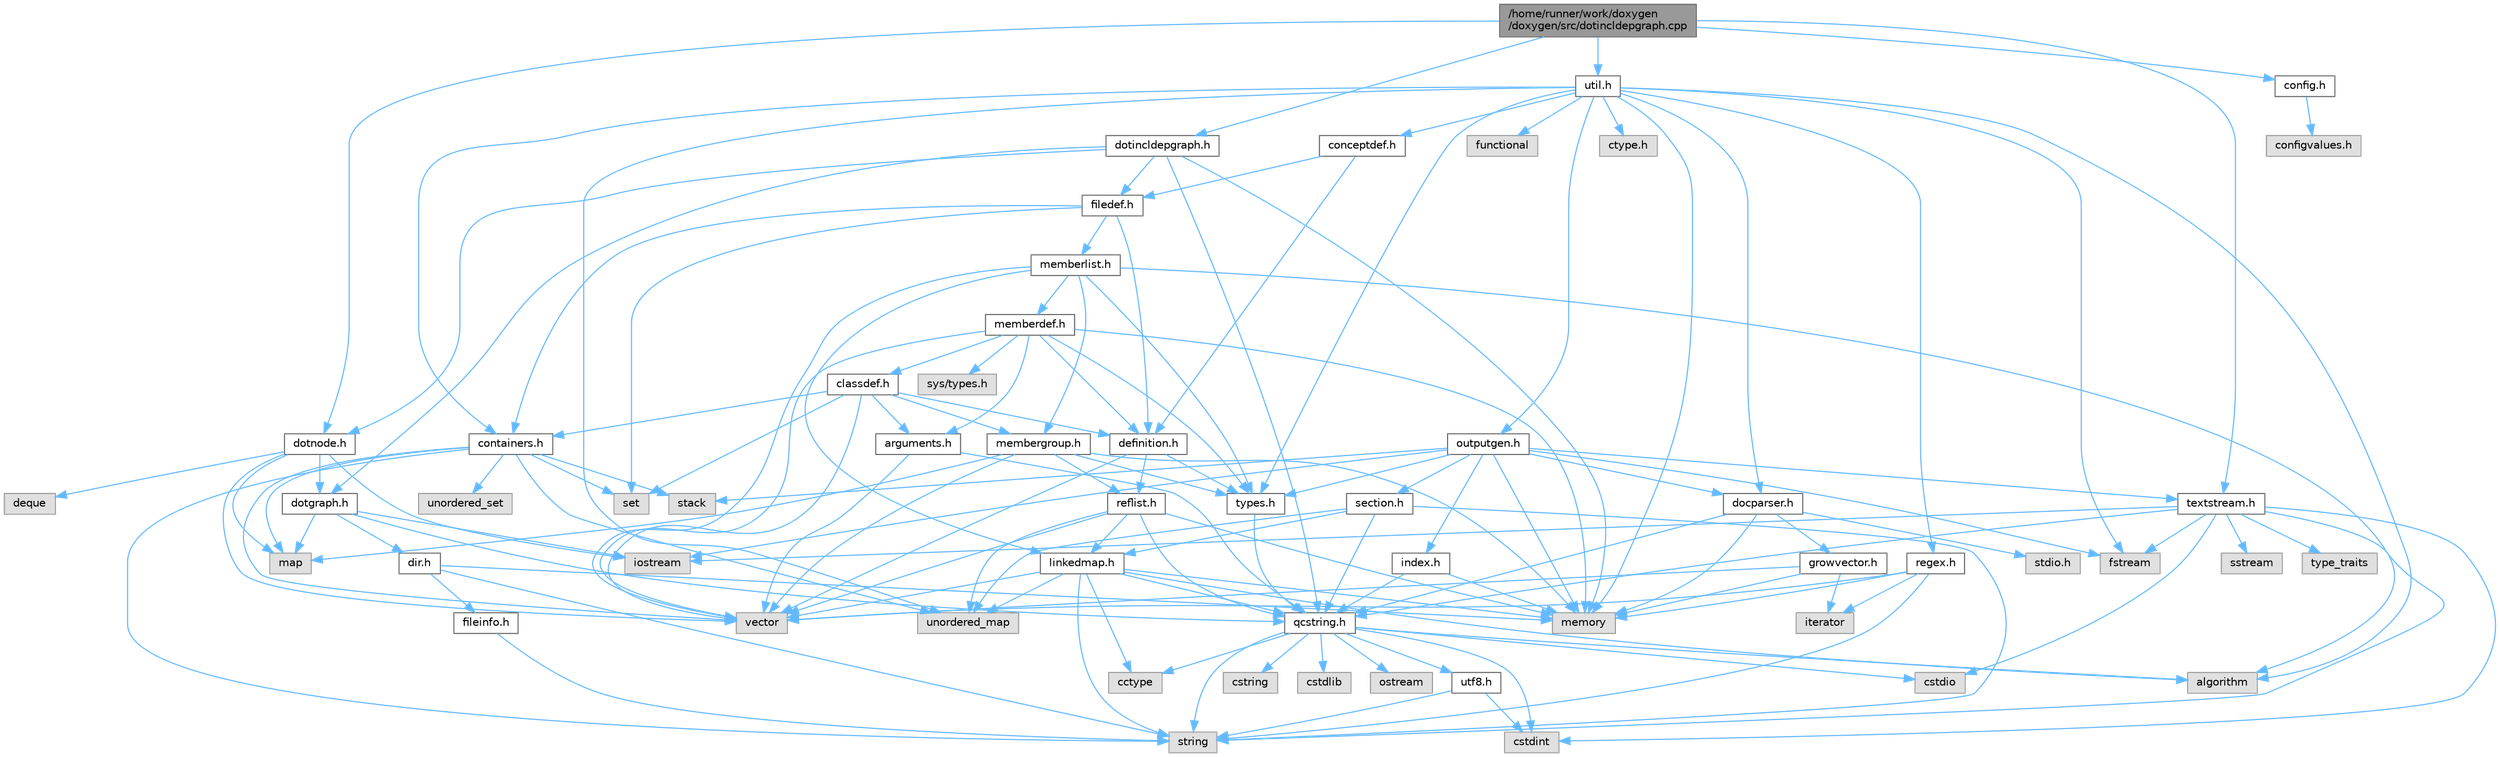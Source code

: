 digraph "/home/runner/work/doxygen/doxygen/src/dotincldepgraph.cpp"
{
 // INTERACTIVE_SVG=YES
 // LATEX_PDF_SIZE
  bgcolor="transparent";
  edge [fontname=Helvetica,fontsize=10,labelfontname=Helvetica,labelfontsize=10];
  node [fontname=Helvetica,fontsize=10,shape=box,height=0.2,width=0.4];
  Node1 [label="/home/runner/work/doxygen\l/doxygen/src/dotincldepgraph.cpp",height=0.2,width=0.4,color="gray40", fillcolor="grey60", style="filled", fontcolor="black",tooltip=" "];
  Node1 -> Node2 [color="steelblue1",style="solid"];
  Node2 [label="dotincldepgraph.h",height=0.2,width=0.4,color="grey40", fillcolor="white", style="filled",URL="$dd/d8c/dotincldepgraph_8h.html",tooltip=" "];
  Node2 -> Node3 [color="steelblue1",style="solid"];
  Node3 [label="memory",height=0.2,width=0.4,color="grey60", fillcolor="#E0E0E0", style="filled",tooltip=" "];
  Node2 -> Node4 [color="steelblue1",style="solid"];
  Node4 [label="qcstring.h",height=0.2,width=0.4,color="grey40", fillcolor="white", style="filled",URL="$d7/d5c/qcstring_8h.html",tooltip=" "];
  Node4 -> Node5 [color="steelblue1",style="solid"];
  Node5 [label="string",height=0.2,width=0.4,color="grey60", fillcolor="#E0E0E0", style="filled",tooltip=" "];
  Node4 -> Node6 [color="steelblue1",style="solid"];
  Node6 [label="algorithm",height=0.2,width=0.4,color="grey60", fillcolor="#E0E0E0", style="filled",tooltip=" "];
  Node4 -> Node7 [color="steelblue1",style="solid"];
  Node7 [label="cctype",height=0.2,width=0.4,color="grey60", fillcolor="#E0E0E0", style="filled",tooltip=" "];
  Node4 -> Node8 [color="steelblue1",style="solid"];
  Node8 [label="cstring",height=0.2,width=0.4,color="grey60", fillcolor="#E0E0E0", style="filled",tooltip=" "];
  Node4 -> Node9 [color="steelblue1",style="solid"];
  Node9 [label="cstdio",height=0.2,width=0.4,color="grey60", fillcolor="#E0E0E0", style="filled",tooltip=" "];
  Node4 -> Node10 [color="steelblue1",style="solid"];
  Node10 [label="cstdlib",height=0.2,width=0.4,color="grey60", fillcolor="#E0E0E0", style="filled",tooltip=" "];
  Node4 -> Node11 [color="steelblue1",style="solid"];
  Node11 [label="cstdint",height=0.2,width=0.4,color="grey60", fillcolor="#E0E0E0", style="filled",tooltip=" "];
  Node4 -> Node12 [color="steelblue1",style="solid"];
  Node12 [label="ostream",height=0.2,width=0.4,color="grey60", fillcolor="#E0E0E0", style="filled",tooltip=" "];
  Node4 -> Node13 [color="steelblue1",style="solid"];
  Node13 [label="utf8.h",height=0.2,width=0.4,color="grey40", fillcolor="white", style="filled",URL="$db/d7c/utf8_8h.html",tooltip="Various UTF8 related helper functions."];
  Node13 -> Node11 [color="steelblue1",style="solid"];
  Node13 -> Node5 [color="steelblue1",style="solid"];
  Node2 -> Node14 [color="steelblue1",style="solid"];
  Node14 [label="filedef.h",height=0.2,width=0.4,color="grey40", fillcolor="white", style="filled",URL="$d4/d3a/filedef_8h.html",tooltip=" "];
  Node14 -> Node15 [color="steelblue1",style="solid"];
  Node15 [label="set",height=0.2,width=0.4,color="grey60", fillcolor="#E0E0E0", style="filled",tooltip=" "];
  Node14 -> Node16 [color="steelblue1",style="solid"];
  Node16 [label="definition.h",height=0.2,width=0.4,color="grey40", fillcolor="white", style="filled",URL="$df/da1/definition_8h.html",tooltip=" "];
  Node16 -> Node17 [color="steelblue1",style="solid"];
  Node17 [label="vector",height=0.2,width=0.4,color="grey60", fillcolor="#E0E0E0", style="filled",tooltip=" "];
  Node16 -> Node18 [color="steelblue1",style="solid"];
  Node18 [label="types.h",height=0.2,width=0.4,color="grey40", fillcolor="white", style="filled",URL="$d9/d49/types_8h.html",tooltip="This file contains a number of basic enums and types."];
  Node18 -> Node4 [color="steelblue1",style="solid"];
  Node16 -> Node19 [color="steelblue1",style="solid"];
  Node19 [label="reflist.h",height=0.2,width=0.4,color="grey40", fillcolor="white", style="filled",URL="$d1/d02/reflist_8h.html",tooltip=" "];
  Node19 -> Node17 [color="steelblue1",style="solid"];
  Node19 -> Node20 [color="steelblue1",style="solid"];
  Node20 [label="unordered_map",height=0.2,width=0.4,color="grey60", fillcolor="#E0E0E0", style="filled",tooltip=" "];
  Node19 -> Node3 [color="steelblue1",style="solid"];
  Node19 -> Node4 [color="steelblue1",style="solid"];
  Node19 -> Node21 [color="steelblue1",style="solid"];
  Node21 [label="linkedmap.h",height=0.2,width=0.4,color="grey40", fillcolor="white", style="filled",URL="$da/de1/linkedmap_8h.html",tooltip=" "];
  Node21 -> Node20 [color="steelblue1",style="solid"];
  Node21 -> Node17 [color="steelblue1",style="solid"];
  Node21 -> Node3 [color="steelblue1",style="solid"];
  Node21 -> Node5 [color="steelblue1",style="solid"];
  Node21 -> Node6 [color="steelblue1",style="solid"];
  Node21 -> Node7 [color="steelblue1",style="solid"];
  Node21 -> Node4 [color="steelblue1",style="solid"];
  Node14 -> Node22 [color="steelblue1",style="solid"];
  Node22 [label="memberlist.h",height=0.2,width=0.4,color="grey40", fillcolor="white", style="filled",URL="$dd/d78/memberlist_8h.html",tooltip=" "];
  Node22 -> Node17 [color="steelblue1",style="solid"];
  Node22 -> Node6 [color="steelblue1",style="solid"];
  Node22 -> Node23 [color="steelblue1",style="solid"];
  Node23 [label="memberdef.h",height=0.2,width=0.4,color="grey40", fillcolor="white", style="filled",URL="$d4/d46/memberdef_8h.html",tooltip=" "];
  Node23 -> Node17 [color="steelblue1",style="solid"];
  Node23 -> Node3 [color="steelblue1",style="solid"];
  Node23 -> Node24 [color="steelblue1",style="solid"];
  Node24 [label="sys/types.h",height=0.2,width=0.4,color="grey60", fillcolor="#E0E0E0", style="filled",tooltip=" "];
  Node23 -> Node18 [color="steelblue1",style="solid"];
  Node23 -> Node16 [color="steelblue1",style="solid"];
  Node23 -> Node25 [color="steelblue1",style="solid"];
  Node25 [label="arguments.h",height=0.2,width=0.4,color="grey40", fillcolor="white", style="filled",URL="$df/d9b/arguments_8h.html",tooltip=" "];
  Node25 -> Node17 [color="steelblue1",style="solid"];
  Node25 -> Node4 [color="steelblue1",style="solid"];
  Node23 -> Node26 [color="steelblue1",style="solid"];
  Node26 [label="classdef.h",height=0.2,width=0.4,color="grey40", fillcolor="white", style="filled",URL="$d1/da6/classdef_8h.html",tooltip=" "];
  Node26 -> Node17 [color="steelblue1",style="solid"];
  Node26 -> Node15 [color="steelblue1",style="solid"];
  Node26 -> Node27 [color="steelblue1",style="solid"];
  Node27 [label="containers.h",height=0.2,width=0.4,color="grey40", fillcolor="white", style="filled",URL="$d5/d75/containers_8h.html",tooltip=" "];
  Node27 -> Node17 [color="steelblue1",style="solid"];
  Node27 -> Node5 [color="steelblue1",style="solid"];
  Node27 -> Node15 [color="steelblue1",style="solid"];
  Node27 -> Node28 [color="steelblue1",style="solid"];
  Node28 [label="map",height=0.2,width=0.4,color="grey60", fillcolor="#E0E0E0", style="filled",tooltip=" "];
  Node27 -> Node29 [color="steelblue1",style="solid"];
  Node29 [label="unordered_set",height=0.2,width=0.4,color="grey60", fillcolor="#E0E0E0", style="filled",tooltip=" "];
  Node27 -> Node20 [color="steelblue1",style="solid"];
  Node27 -> Node30 [color="steelblue1",style="solid"];
  Node30 [label="stack",height=0.2,width=0.4,color="grey60", fillcolor="#E0E0E0", style="filled",tooltip=" "];
  Node26 -> Node16 [color="steelblue1",style="solid"];
  Node26 -> Node25 [color="steelblue1",style="solid"];
  Node26 -> Node31 [color="steelblue1",style="solid"];
  Node31 [label="membergroup.h",height=0.2,width=0.4,color="grey40", fillcolor="white", style="filled",URL="$d9/d11/membergroup_8h.html",tooltip=" "];
  Node31 -> Node17 [color="steelblue1",style="solid"];
  Node31 -> Node28 [color="steelblue1",style="solid"];
  Node31 -> Node3 [color="steelblue1",style="solid"];
  Node31 -> Node18 [color="steelblue1",style="solid"];
  Node31 -> Node19 [color="steelblue1",style="solid"];
  Node22 -> Node21 [color="steelblue1",style="solid"];
  Node22 -> Node18 [color="steelblue1",style="solid"];
  Node22 -> Node31 [color="steelblue1",style="solid"];
  Node14 -> Node27 [color="steelblue1",style="solid"];
  Node2 -> Node32 [color="steelblue1",style="solid"];
  Node32 [label="dotnode.h",height=0.2,width=0.4,color="grey40", fillcolor="white", style="filled",URL="$d8/d3b/dotnode_8h.html",tooltip=" "];
  Node32 -> Node17 [color="steelblue1",style="solid"];
  Node32 -> Node28 [color="steelblue1",style="solid"];
  Node32 -> Node33 [color="steelblue1",style="solid"];
  Node33 [label="deque",height=0.2,width=0.4,color="grey60", fillcolor="#E0E0E0", style="filled",tooltip=" "];
  Node32 -> Node34 [color="steelblue1",style="solid"];
  Node34 [label="iostream",height=0.2,width=0.4,color="grey60", fillcolor="#E0E0E0", style="filled",tooltip=" "];
  Node32 -> Node35 [color="steelblue1",style="solid"];
  Node35 [label="dotgraph.h",height=0.2,width=0.4,color="grey40", fillcolor="white", style="filled",URL="$d0/daa/dotgraph_8h.html",tooltip=" "];
  Node35 -> Node34 [color="steelblue1",style="solid"];
  Node35 -> Node28 [color="steelblue1",style="solid"];
  Node35 -> Node4 [color="steelblue1",style="solid"];
  Node35 -> Node36 [color="steelblue1",style="solid"];
  Node36 [label="dir.h",height=0.2,width=0.4,color="grey40", fillcolor="white", style="filled",URL="$df/d9c/dir_8h.html",tooltip=" "];
  Node36 -> Node5 [color="steelblue1",style="solid"];
  Node36 -> Node3 [color="steelblue1",style="solid"];
  Node36 -> Node37 [color="steelblue1",style="solid"];
  Node37 [label="fileinfo.h",height=0.2,width=0.4,color="grey40", fillcolor="white", style="filled",URL="$df/d45/fileinfo_8h.html",tooltip=" "];
  Node37 -> Node5 [color="steelblue1",style="solid"];
  Node2 -> Node35 [color="steelblue1",style="solid"];
  Node1 -> Node32 [color="steelblue1",style="solid"];
  Node1 -> Node38 [color="steelblue1",style="solid"];
  Node38 [label="util.h",height=0.2,width=0.4,color="grey40", fillcolor="white", style="filled",URL="$d8/d3c/util_8h.html",tooltip="A bunch of utility functions."];
  Node38 -> Node3 [color="steelblue1",style="solid"];
  Node38 -> Node20 [color="steelblue1",style="solid"];
  Node38 -> Node6 [color="steelblue1",style="solid"];
  Node38 -> Node39 [color="steelblue1",style="solid"];
  Node39 [label="functional",height=0.2,width=0.4,color="grey60", fillcolor="#E0E0E0", style="filled",tooltip=" "];
  Node38 -> Node40 [color="steelblue1",style="solid"];
  Node40 [label="fstream",height=0.2,width=0.4,color="grey60", fillcolor="#E0E0E0", style="filled",tooltip=" "];
  Node38 -> Node41 [color="steelblue1",style="solid"];
  Node41 [label="ctype.h",height=0.2,width=0.4,color="grey60", fillcolor="#E0E0E0", style="filled",tooltip=" "];
  Node38 -> Node18 [color="steelblue1",style="solid"];
  Node38 -> Node42 [color="steelblue1",style="solid"];
  Node42 [label="docparser.h",height=0.2,width=0.4,color="grey40", fillcolor="white", style="filled",URL="$de/d9c/docparser_8h.html",tooltip=" "];
  Node42 -> Node43 [color="steelblue1",style="solid"];
  Node43 [label="stdio.h",height=0.2,width=0.4,color="grey60", fillcolor="#E0E0E0", style="filled",tooltip=" "];
  Node42 -> Node3 [color="steelblue1",style="solid"];
  Node42 -> Node4 [color="steelblue1",style="solid"];
  Node42 -> Node44 [color="steelblue1",style="solid"];
  Node44 [label="growvector.h",height=0.2,width=0.4,color="grey40", fillcolor="white", style="filled",URL="$d7/d50/growvector_8h.html",tooltip=" "];
  Node44 -> Node17 [color="steelblue1",style="solid"];
  Node44 -> Node3 [color="steelblue1",style="solid"];
  Node44 -> Node45 [color="steelblue1",style="solid"];
  Node45 [label="iterator",height=0.2,width=0.4,color="grey60", fillcolor="#E0E0E0", style="filled",tooltip=" "];
  Node38 -> Node27 [color="steelblue1",style="solid"];
  Node38 -> Node46 [color="steelblue1",style="solid"];
  Node46 [label="outputgen.h",height=0.2,width=0.4,color="grey40", fillcolor="white", style="filled",URL="$df/d06/outputgen_8h.html",tooltip=" "];
  Node46 -> Node3 [color="steelblue1",style="solid"];
  Node46 -> Node30 [color="steelblue1",style="solid"];
  Node46 -> Node34 [color="steelblue1",style="solid"];
  Node46 -> Node40 [color="steelblue1",style="solid"];
  Node46 -> Node18 [color="steelblue1",style="solid"];
  Node46 -> Node47 [color="steelblue1",style="solid"];
  Node47 [label="index.h",height=0.2,width=0.4,color="grey40", fillcolor="white", style="filled",URL="$d1/db5/index_8h.html",tooltip=" "];
  Node47 -> Node3 [color="steelblue1",style="solid"];
  Node47 -> Node4 [color="steelblue1",style="solid"];
  Node46 -> Node48 [color="steelblue1",style="solid"];
  Node48 [label="section.h",height=0.2,width=0.4,color="grey40", fillcolor="white", style="filled",URL="$d1/d2a/section_8h.html",tooltip=" "];
  Node48 -> Node5 [color="steelblue1",style="solid"];
  Node48 -> Node20 [color="steelblue1",style="solid"];
  Node48 -> Node4 [color="steelblue1",style="solid"];
  Node48 -> Node21 [color="steelblue1",style="solid"];
  Node46 -> Node49 [color="steelblue1",style="solid"];
  Node49 [label="textstream.h",height=0.2,width=0.4,color="grey40", fillcolor="white", style="filled",URL="$d4/d7d/textstream_8h.html",tooltip=" "];
  Node49 -> Node5 [color="steelblue1",style="solid"];
  Node49 -> Node34 [color="steelblue1",style="solid"];
  Node49 -> Node50 [color="steelblue1",style="solid"];
  Node50 [label="sstream",height=0.2,width=0.4,color="grey60", fillcolor="#E0E0E0", style="filled",tooltip=" "];
  Node49 -> Node11 [color="steelblue1",style="solid"];
  Node49 -> Node9 [color="steelblue1",style="solid"];
  Node49 -> Node40 [color="steelblue1",style="solid"];
  Node49 -> Node51 [color="steelblue1",style="solid"];
  Node51 [label="type_traits",height=0.2,width=0.4,color="grey60", fillcolor="#E0E0E0", style="filled",tooltip=" "];
  Node49 -> Node4 [color="steelblue1",style="solid"];
  Node46 -> Node42 [color="steelblue1",style="solid"];
  Node38 -> Node52 [color="steelblue1",style="solid"];
  Node52 [label="regex.h",height=0.2,width=0.4,color="grey40", fillcolor="white", style="filled",URL="$d1/d21/regex_8h.html",tooltip=" "];
  Node52 -> Node3 [color="steelblue1",style="solid"];
  Node52 -> Node5 [color="steelblue1",style="solid"];
  Node52 -> Node17 [color="steelblue1",style="solid"];
  Node52 -> Node45 [color="steelblue1",style="solid"];
  Node38 -> Node53 [color="steelblue1",style="solid"];
  Node53 [label="conceptdef.h",height=0.2,width=0.4,color="grey40", fillcolor="white", style="filled",URL="$da/df1/conceptdef_8h.html",tooltip=" "];
  Node53 -> Node16 [color="steelblue1",style="solid"];
  Node53 -> Node14 [color="steelblue1",style="solid"];
  Node1 -> Node54 [color="steelblue1",style="solid"];
  Node54 [label="config.h",height=0.2,width=0.4,color="grey40", fillcolor="white", style="filled",URL="$db/d16/config_8h.html",tooltip=" "];
  Node54 -> Node55 [color="steelblue1",style="solid"];
  Node55 [label="configvalues.h",height=0.2,width=0.4,color="grey60", fillcolor="#E0E0E0", style="filled",tooltip=" "];
  Node1 -> Node49 [color="steelblue1",style="solid"];
}
